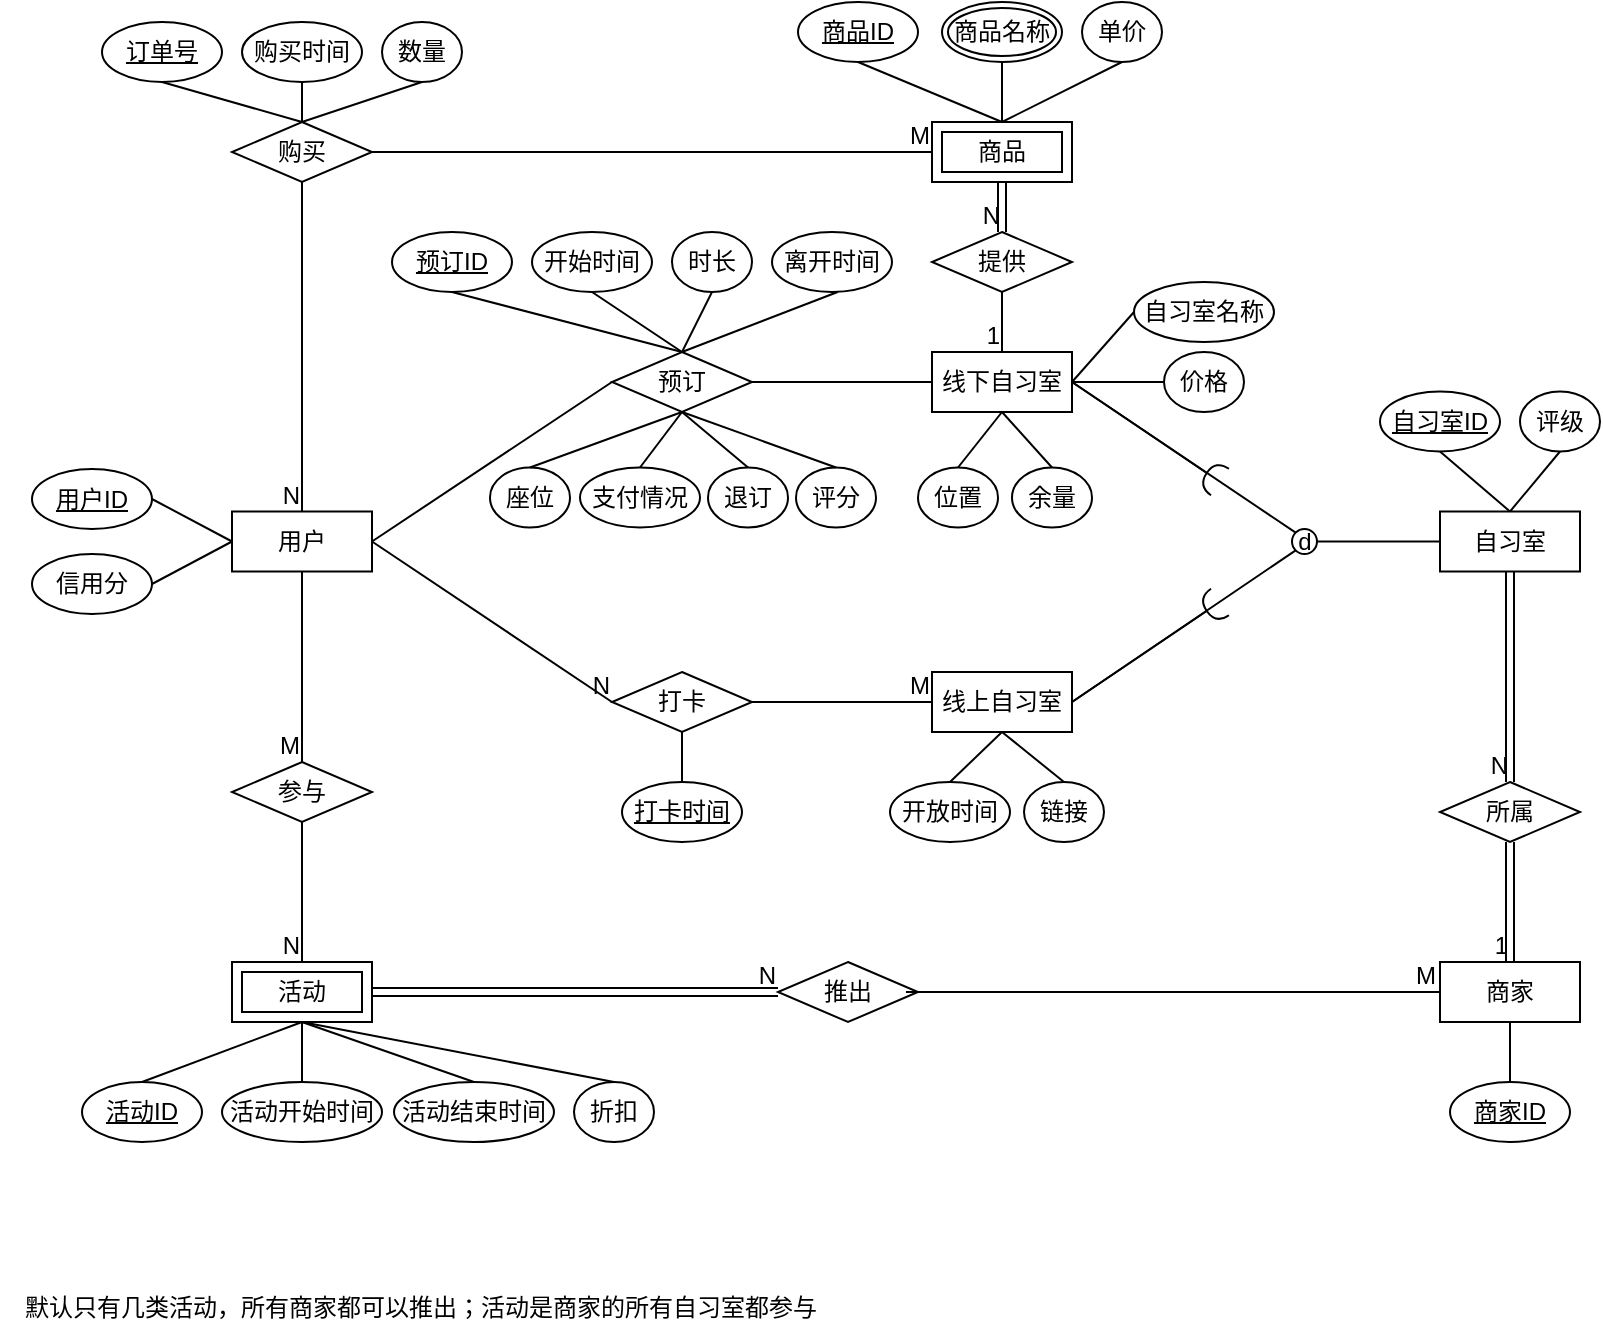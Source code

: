 <mxfile version="22.0.8" type="github">
  <diagram id="R2lEEEUBdFMjLlhIrx00" name="Page-1">
    <mxGraphModel dx="1434" dy="758" grid="1" gridSize="10" guides="1" tooltips="1" connect="1" arrows="1" fold="1" page="1" pageScale="1" pageWidth="850" pageHeight="1100" math="0" shadow="0" extFonts="Permanent Marker^https://fonts.googleapis.com/css?family=Permanent+Marker">
      <root>
        <mxCell id="0" />
        <mxCell id="1" parent="0" />
        <mxCell id="6-vCffH0rU1hF1be56Wz-154" value="商品" style="shape=ext;margin=3;double=1;whiteSpace=wrap;html=1;align=center;" vertex="1" parent="1">
          <mxGeometry x="486" y="70" width="70" height="30" as="geometry" />
        </mxCell>
        <mxCell id="6-vCffH0rU1hF1be56Wz-153" value="活动" style="shape=ext;margin=3;double=1;whiteSpace=wrap;html=1;align=center;" vertex="1" parent="1">
          <mxGeometry x="136" y="490" width="70" height="30" as="geometry" />
        </mxCell>
        <mxCell id="6-vCffH0rU1hF1be56Wz-1" value="线上自习室" style="whiteSpace=wrap;html=1;align=center;" vertex="1" parent="1">
          <mxGeometry x="486" y="345" width="70" height="30" as="geometry" />
        </mxCell>
        <mxCell id="6-vCffH0rU1hF1be56Wz-2" value="用户" style="whiteSpace=wrap;html=1;align=center;" vertex="1" parent="1">
          <mxGeometry x="136" y="264.75" width="70" height="30" as="geometry" />
        </mxCell>
        <mxCell id="6-vCffH0rU1hF1be56Wz-4" value="商家" style="whiteSpace=wrap;html=1;align=center;" vertex="1" parent="1">
          <mxGeometry x="740" y="490" width="70" height="30" as="geometry" />
        </mxCell>
        <mxCell id="6-vCffH0rU1hF1be56Wz-6" value="打卡" style="shape=rhombus;perimeter=rhombusPerimeter;whiteSpace=wrap;html=1;align=center;" vertex="1" parent="1">
          <mxGeometry x="326" y="345" width="70" height="30" as="geometry" />
        </mxCell>
        <mxCell id="6-vCffH0rU1hF1be56Wz-7" value="线下自习室" style="whiteSpace=wrap;html=1;align=center;" vertex="1" parent="1">
          <mxGeometry x="486" y="185" width="70" height="30" as="geometry" />
        </mxCell>
        <mxCell id="6-vCffH0rU1hF1be56Wz-8" value="自习室" style="whiteSpace=wrap;html=1;align=center;" vertex="1" parent="1">
          <mxGeometry x="740" y="264.75" width="70" height="30" as="geometry" />
        </mxCell>
        <mxCell id="6-vCffH0rU1hF1be56Wz-13" value="" style="endArrow=none;html=1;rounded=0;entryX=1;entryY=0.5;entryDx=0;entryDy=0;startArrow=halfCircle;startFill=0;sourcePerimeterSpacing=0;strokeWidth=1;" edge="1" parent="1" target="6-vCffH0rU1hF1be56Wz-7">
          <mxGeometry relative="1" as="geometry">
            <mxPoint x="630" y="250" as="sourcePoint" />
            <mxPoint x="90" y="660.0" as="targetPoint" />
            <Array as="points" />
          </mxGeometry>
        </mxCell>
        <mxCell id="6-vCffH0rU1hF1be56Wz-16" value="" style="endArrow=none;html=1;rounded=0;entryX=1;entryY=0.5;entryDx=0;entryDy=0;startArrow=halfCircle;startFill=0;sourcePerimeterSpacing=0;strokeWidth=1;" edge="1" parent="1" target="6-vCffH0rU1hF1be56Wz-1">
          <mxGeometry relative="1" as="geometry">
            <mxPoint x="630" y="310" as="sourcePoint" />
            <mxPoint x="110" y="600.0" as="targetPoint" />
            <Array as="points" />
          </mxGeometry>
        </mxCell>
        <mxCell id="6-vCffH0rU1hF1be56Wz-18" value="" style="endArrow=none;html=1;rounded=0;exitX=0;exitY=1;exitDx=0;exitDy=0;entryX=1;entryY=0.5;entryDx=0;entryDy=0;" edge="1" parent="1" source="6-vCffH0rU1hF1be56Wz-19" target="6-vCffH0rU1hF1be56Wz-1">
          <mxGeometry relative="1" as="geometry">
            <mxPoint x="618.496" y="252.416" as="sourcePoint" />
            <mxPoint x="646" y="230" as="targetPoint" />
          </mxGeometry>
        </mxCell>
        <mxCell id="6-vCffH0rU1hF1be56Wz-20" value="" style="endArrow=none;html=1;rounded=0;" edge="1" parent="1" source="6-vCffH0rU1hF1be56Wz-8" target="6-vCffH0rU1hF1be56Wz-19">
          <mxGeometry relative="1" as="geometry">
            <mxPoint x="606" y="260" as="sourcePoint" />
            <mxPoint x="646" y="230" as="targetPoint" />
          </mxGeometry>
        </mxCell>
        <mxCell id="6-vCffH0rU1hF1be56Wz-19" value="d" style="ellipse;whiteSpace=wrap;html=1;aspect=fixed;" vertex="1" parent="1">
          <mxGeometry x="666" y="273.5" width="12.5" height="12.5" as="geometry" />
        </mxCell>
        <mxCell id="6-vCffH0rU1hF1be56Wz-21" value="" style="endArrow=none;html=1;rounded=0;entryX=1;entryY=0.5;entryDx=0;entryDy=0;exitX=0;exitY=0;exitDx=0;exitDy=0;" edge="1" parent="1" source="6-vCffH0rU1hF1be56Wz-19" target="6-vCffH0rU1hF1be56Wz-7">
          <mxGeometry relative="1" as="geometry">
            <mxPoint x="436" y="370" as="sourcePoint" />
            <mxPoint x="676" y="225" as="targetPoint" />
          </mxGeometry>
        </mxCell>
        <mxCell id="6-vCffH0rU1hF1be56Wz-24" value="预订" style="shape=rhombus;perimeter=rhombusPerimeter;whiteSpace=wrap;html=1;align=center;" vertex="1" parent="1">
          <mxGeometry x="326" y="185" width="70" height="30" as="geometry" />
        </mxCell>
        <mxCell id="6-vCffH0rU1hF1be56Wz-28" value="购买" style="shape=rhombus;perimeter=rhombusPerimeter;whiteSpace=wrap;html=1;align=center;" vertex="1" parent="1">
          <mxGeometry x="136" y="70" width="70" height="30" as="geometry" />
        </mxCell>
        <mxCell id="6-vCffH0rU1hF1be56Wz-31" value="提供" style="shape=rhombus;perimeter=rhombusPerimeter;whiteSpace=wrap;html=1;align=center;" vertex="1" parent="1">
          <mxGeometry x="486" y="125" width="70" height="30" as="geometry" />
        </mxCell>
        <mxCell id="6-vCffH0rU1hF1be56Wz-34" value="所属" style="shape=rhombus;perimeter=rhombusPerimeter;whiteSpace=wrap;html=1;align=center;" vertex="1" parent="1">
          <mxGeometry x="740" y="400" width="70" height="30" as="geometry" />
        </mxCell>
        <mxCell id="6-vCffH0rU1hF1be56Wz-41" value="推出" style="shape=rhombus;perimeter=rhombusPerimeter;whiteSpace=wrap;html=1;align=center;" vertex="1" parent="1">
          <mxGeometry x="409" y="490" width="70" height="30" as="geometry" />
        </mxCell>
        <mxCell id="6-vCffH0rU1hF1be56Wz-44" value="参与" style="shape=rhombus;perimeter=rhombusPerimeter;whiteSpace=wrap;html=1;align=center;" vertex="1" parent="1">
          <mxGeometry x="136" y="390" width="70" height="30" as="geometry" />
        </mxCell>
        <mxCell id="6-vCffH0rU1hF1be56Wz-49" value="" style="endArrow=none;html=1;rounded=0;exitX=1;exitY=0.5;exitDx=0;exitDy=0;entryX=0;entryY=0.5;entryDx=0;entryDy=0;" edge="1" parent="1" source="6-vCffH0rU1hF1be56Wz-2" target="6-vCffH0rU1hF1be56Wz-24">
          <mxGeometry width="50" height="50" relative="1" as="geometry">
            <mxPoint x="236" y="270" as="sourcePoint" />
            <mxPoint x="576" y="330" as="targetPoint" />
          </mxGeometry>
        </mxCell>
        <mxCell id="6-vCffH0rU1hF1be56Wz-51" value="" style="endArrow=none;html=1;rounded=0;exitX=1;exitY=0.5;exitDx=0;exitDy=0;entryX=0;entryY=0.5;entryDx=0;entryDy=0;" edge="1" parent="1" source="6-vCffH0rU1hF1be56Wz-24" target="6-vCffH0rU1hF1be56Wz-7">
          <mxGeometry width="50" height="50" relative="1" as="geometry">
            <mxPoint x="216" y="235" as="sourcePoint" />
            <mxPoint x="336" y="235" as="targetPoint" />
          </mxGeometry>
        </mxCell>
        <mxCell id="6-vCffH0rU1hF1be56Wz-63" value="" style="endArrow=none;html=1;rounded=0;exitX=1;exitY=0.5;exitDx=0;exitDy=0;entryX=0;entryY=0.5;entryDx=0;entryDy=0;" edge="1" parent="1" source="6-vCffH0rU1hF1be56Wz-96" target="6-vCffH0rU1hF1be56Wz-2">
          <mxGeometry width="50" height="50" relative="1" as="geometry">
            <mxPoint x="94" y="258.5" as="sourcePoint" />
            <mxPoint x="406" y="210" as="targetPoint" />
          </mxGeometry>
        </mxCell>
        <mxCell id="6-vCffH0rU1hF1be56Wz-64" value="单价" style="ellipse;whiteSpace=wrap;html=1;align=center;" vertex="1" parent="1">
          <mxGeometry x="561" y="10" width="40" height="30" as="geometry" />
        </mxCell>
        <mxCell id="6-vCffH0rU1hF1be56Wz-65" value="商品名称" style="ellipse;shape=doubleEllipse;margin=3;whiteSpace=wrap;html=1;align=center;" vertex="1" parent="1">
          <mxGeometry x="491" y="10" width="60" height="30" as="geometry" />
        </mxCell>
        <mxCell id="6-vCffH0rU1hF1be56Wz-66" value="商品ID" style="ellipse;whiteSpace=wrap;html=1;align=center;fontStyle=4;" vertex="1" parent="1">
          <mxGeometry x="419" y="10" width="60" height="30" as="geometry" />
        </mxCell>
        <mxCell id="6-vCffH0rU1hF1be56Wz-68" value="订单号" style="ellipse;whiteSpace=wrap;html=1;align=center;fontStyle=4;" vertex="1" parent="1">
          <mxGeometry x="71" y="20" width="60" height="30" as="geometry" />
        </mxCell>
        <mxCell id="6-vCffH0rU1hF1be56Wz-69" value="数量" style="ellipse;whiteSpace=wrap;html=1;align=center;" vertex="1" parent="1">
          <mxGeometry x="211" y="20" width="40" height="30" as="geometry" />
        </mxCell>
        <mxCell id="6-vCffH0rU1hF1be56Wz-70" value="预订ID" style="ellipse;whiteSpace=wrap;html=1;align=center;fontStyle=4;" vertex="1" parent="1">
          <mxGeometry x="216" y="125" width="60" height="30" as="geometry" />
        </mxCell>
        <mxCell id="6-vCffH0rU1hF1be56Wz-72" value="开始时间" style="ellipse;whiteSpace=wrap;html=1;align=center;" vertex="1" parent="1">
          <mxGeometry x="286" y="125" width="60" height="30" as="geometry" />
        </mxCell>
        <mxCell id="6-vCffH0rU1hF1be56Wz-73" value="时长" style="ellipse;whiteSpace=wrap;html=1;align=center;" vertex="1" parent="1">
          <mxGeometry x="356" y="125" width="40" height="30" as="geometry" />
        </mxCell>
        <mxCell id="6-vCffH0rU1hF1be56Wz-74" value="离开时间" style="ellipse;whiteSpace=wrap;html=1;align=center;" vertex="1" parent="1">
          <mxGeometry x="406" y="125" width="60" height="30" as="geometry" />
        </mxCell>
        <mxCell id="6-vCffH0rU1hF1be56Wz-75" value="座位" style="ellipse;whiteSpace=wrap;html=1;align=center;" vertex="1" parent="1">
          <mxGeometry x="265" y="242.75" width="40" height="30" as="geometry" />
        </mxCell>
        <mxCell id="6-vCffH0rU1hF1be56Wz-77" value="支付情况" style="ellipse;whiteSpace=wrap;html=1;align=center;" vertex="1" parent="1">
          <mxGeometry x="310" y="242.75" width="60" height="30" as="geometry" />
        </mxCell>
        <mxCell id="6-vCffH0rU1hF1be56Wz-81" value="评分" style="ellipse;whiteSpace=wrap;html=1;align=center;" vertex="1" parent="1">
          <mxGeometry x="418" y="242.75" width="40" height="30" as="geometry" />
        </mxCell>
        <mxCell id="6-vCffH0rU1hF1be56Wz-84" value="自习室ID" style="ellipse;whiteSpace=wrap;html=1;align=center;fontStyle=4;" vertex="1" parent="1">
          <mxGeometry x="710" y="204.75" width="60" height="30" as="geometry" />
        </mxCell>
        <mxCell id="6-vCffH0rU1hF1be56Wz-85" value="位置" style="ellipse;whiteSpace=wrap;html=1;align=center;" vertex="1" parent="1">
          <mxGeometry x="479" y="242.75" width="40" height="30" as="geometry" />
        </mxCell>
        <mxCell id="6-vCffH0rU1hF1be56Wz-88" value="余量" style="ellipse;whiteSpace=wrap;html=1;align=center;" vertex="1" parent="1">
          <mxGeometry x="526" y="242.75" width="40" height="30" as="geometry" />
        </mxCell>
        <mxCell id="6-vCffH0rU1hF1be56Wz-89" value="开放时间" style="ellipse;whiteSpace=wrap;html=1;align=center;" vertex="1" parent="1">
          <mxGeometry x="465" y="400" width="60" height="30" as="geometry" />
        </mxCell>
        <mxCell id="6-vCffH0rU1hF1be56Wz-90" value="信用分" style="ellipse;whiteSpace=wrap;html=1;align=center;" vertex="1" parent="1">
          <mxGeometry x="36" y="286" width="60" height="30" as="geometry" />
        </mxCell>
        <mxCell id="6-vCffH0rU1hF1be56Wz-91" value="评级" style="ellipse;whiteSpace=wrap;html=1;align=center;" vertex="1" parent="1">
          <mxGeometry x="780" y="204.75" width="40" height="30" as="geometry" />
        </mxCell>
        <mxCell id="6-vCffH0rU1hF1be56Wz-92" value="商家ID" style="ellipse;whiteSpace=wrap;html=1;align=center;fontStyle=4;" vertex="1" parent="1">
          <mxGeometry x="745" y="550" width="60" height="30" as="geometry" />
        </mxCell>
        <mxCell id="6-vCffH0rU1hF1be56Wz-93" value="活动ID" style="ellipse;whiteSpace=wrap;html=1;align=center;fontStyle=4;" vertex="1" parent="1">
          <mxGeometry x="61" y="550" width="60" height="30" as="geometry" />
        </mxCell>
        <mxCell id="6-vCffH0rU1hF1be56Wz-94" value="活动开始时间" style="ellipse;whiteSpace=wrap;html=1;align=center;" vertex="1" parent="1">
          <mxGeometry x="131" y="550" width="80" height="30" as="geometry" />
        </mxCell>
        <mxCell id="6-vCffH0rU1hF1be56Wz-95" value="折扣" style="ellipse;whiteSpace=wrap;html=1;align=center;" vertex="1" parent="1">
          <mxGeometry x="307" y="550" width="40" height="30" as="geometry" />
        </mxCell>
        <mxCell id="6-vCffH0rU1hF1be56Wz-96" value="用户ID" style="ellipse;whiteSpace=wrap;html=1;align=center;fontStyle=4;" vertex="1" parent="1">
          <mxGeometry x="36" y="243.5" width="60" height="30" as="geometry" />
        </mxCell>
        <mxCell id="6-vCffH0rU1hF1be56Wz-97" value="退订" style="ellipse;whiteSpace=wrap;html=1;align=center;" vertex="1" parent="1">
          <mxGeometry x="374" y="242.75" width="40" height="30" as="geometry" />
        </mxCell>
        <mxCell id="6-vCffH0rU1hF1be56Wz-98" value="链接" style="ellipse;whiteSpace=wrap;html=1;align=center;" vertex="1" parent="1">
          <mxGeometry x="532" y="400" width="40" height="30" as="geometry" />
        </mxCell>
        <mxCell id="6-vCffH0rU1hF1be56Wz-100" value="打卡时间" style="ellipse;whiteSpace=wrap;html=1;align=center;fontStyle=4;" vertex="1" parent="1">
          <mxGeometry x="331" y="400" width="60" height="30" as="geometry" />
        </mxCell>
        <mxCell id="6-vCffH0rU1hF1be56Wz-101" value="自习室名称" style="ellipse;whiteSpace=wrap;html=1;align=center;" vertex="1" parent="1">
          <mxGeometry x="587" y="150" width="70" height="30" as="geometry" />
        </mxCell>
        <mxCell id="6-vCffH0rU1hF1be56Wz-102" value="价格" style="ellipse;whiteSpace=wrap;html=1;align=center;" vertex="1" parent="1">
          <mxGeometry x="602" y="185" width="40" height="30" as="geometry" />
        </mxCell>
        <mxCell id="6-vCffH0rU1hF1be56Wz-103" value="活动结束时间" style="ellipse;whiteSpace=wrap;html=1;align=center;" vertex="1" parent="1">
          <mxGeometry x="217" y="550" width="80" height="30" as="geometry" />
        </mxCell>
        <mxCell id="6-vCffH0rU1hF1be56Wz-104" value="购买时间" style="ellipse;whiteSpace=wrap;html=1;align=center;" vertex="1" parent="1">
          <mxGeometry x="141" y="20" width="60" height="30" as="geometry" />
        </mxCell>
        <mxCell id="6-vCffH0rU1hF1be56Wz-107" value="" style="endArrow=none;html=1;rounded=0;entryX=0.5;entryY=1;entryDx=0;entryDy=0;exitX=0.5;exitY=0;exitDx=0;exitDy=0;" edge="1" parent="1" source="6-vCffH0rU1hF1be56Wz-28" target="6-vCffH0rU1hF1be56Wz-68">
          <mxGeometry width="50" height="50" relative="1" as="geometry">
            <mxPoint x="410" y="370" as="sourcePoint" />
            <mxPoint x="460" y="320" as="targetPoint" />
          </mxGeometry>
        </mxCell>
        <mxCell id="6-vCffH0rU1hF1be56Wz-108" value="" style="endArrow=none;html=1;rounded=0;entryX=0.5;entryY=1;entryDx=0;entryDy=0;exitX=0.5;exitY=0;exitDx=0;exitDy=0;" edge="1" parent="1" source="6-vCffH0rU1hF1be56Wz-28" target="6-vCffH0rU1hF1be56Wz-104">
          <mxGeometry width="50" height="50" relative="1" as="geometry">
            <mxPoint x="181" y="80" as="sourcePoint" />
            <mxPoint x="136" y="60" as="targetPoint" />
          </mxGeometry>
        </mxCell>
        <mxCell id="6-vCffH0rU1hF1be56Wz-109" value="" style="endArrow=none;html=1;rounded=0;entryX=0.5;entryY=1;entryDx=0;entryDy=0;exitX=0.5;exitY=0;exitDx=0;exitDy=0;" edge="1" parent="1" source="6-vCffH0rU1hF1be56Wz-28" target="6-vCffH0rU1hF1be56Wz-69">
          <mxGeometry width="50" height="50" relative="1" as="geometry">
            <mxPoint x="191" y="90" as="sourcePoint" />
            <mxPoint x="146" y="70" as="targetPoint" />
          </mxGeometry>
        </mxCell>
        <mxCell id="6-vCffH0rU1hF1be56Wz-110" value="" style="endArrow=none;html=1;rounded=0;entryX=0.5;entryY=1;entryDx=0;entryDy=0;exitX=0.5;exitY=0;exitDx=0;exitDy=0;" edge="1" parent="1" target="6-vCffH0rU1hF1be56Wz-66">
          <mxGeometry width="50" height="50" relative="1" as="geometry">
            <mxPoint x="521" y="70" as="sourcePoint" />
            <mxPoint x="156" y="80" as="targetPoint" />
          </mxGeometry>
        </mxCell>
        <mxCell id="6-vCffH0rU1hF1be56Wz-111" value="" style="endArrow=none;html=1;rounded=0;entryX=0.5;entryY=1;entryDx=0;entryDy=0;exitX=0.5;exitY=0;exitDx=0;exitDy=0;" edge="1" parent="1" target="6-vCffH0rU1hF1be56Wz-65">
          <mxGeometry width="50" height="50" relative="1" as="geometry">
            <mxPoint x="521" y="70" as="sourcePoint" />
            <mxPoint x="166" y="90" as="targetPoint" />
          </mxGeometry>
        </mxCell>
        <mxCell id="6-vCffH0rU1hF1be56Wz-112" value="" style="endArrow=none;html=1;rounded=0;entryX=0.5;entryY=1;entryDx=0;entryDy=0;exitX=0.5;exitY=0;exitDx=0;exitDy=0;" edge="1" parent="1" target="6-vCffH0rU1hF1be56Wz-64">
          <mxGeometry width="50" height="50" relative="1" as="geometry">
            <mxPoint x="521" y="70" as="sourcePoint" />
            <mxPoint x="176" y="100" as="targetPoint" />
          </mxGeometry>
        </mxCell>
        <mxCell id="6-vCffH0rU1hF1be56Wz-113" value="" style="endArrow=none;html=1;rounded=0;exitX=0.5;exitY=1;exitDx=0;exitDy=0;entryX=0.5;entryY=0;entryDx=0;entryDy=0;" edge="1" parent="1" source="6-vCffH0rU1hF1be56Wz-70" target="6-vCffH0rU1hF1be56Wz-24">
          <mxGeometry width="50" height="50" relative="1" as="geometry">
            <mxPoint x="231" y="130" as="sourcePoint" />
            <mxPoint x="300" y="200" as="targetPoint" />
          </mxGeometry>
        </mxCell>
        <mxCell id="6-vCffH0rU1hF1be56Wz-114" value="" style="endArrow=none;html=1;rounded=0;entryX=0.5;entryY=1;entryDx=0;entryDy=0;exitX=0.5;exitY=0;exitDx=0;exitDy=0;" edge="1" parent="1" source="6-vCffH0rU1hF1be56Wz-24" target="6-vCffH0rU1hF1be56Wz-72">
          <mxGeometry width="50" height="50" relative="1" as="geometry">
            <mxPoint x="360" y="180" as="sourcePoint" />
            <mxPoint x="196" y="120" as="targetPoint" />
          </mxGeometry>
        </mxCell>
        <mxCell id="6-vCffH0rU1hF1be56Wz-115" value="" style="endArrow=none;html=1;rounded=0;entryX=0.5;entryY=1;entryDx=0;entryDy=0;exitX=0.5;exitY=0;exitDx=0;exitDy=0;" edge="1" parent="1" source="6-vCffH0rU1hF1be56Wz-24" target="6-vCffH0rU1hF1be56Wz-73">
          <mxGeometry width="50" height="50" relative="1" as="geometry">
            <mxPoint x="251" y="150" as="sourcePoint" />
            <mxPoint x="206" y="130" as="targetPoint" />
          </mxGeometry>
        </mxCell>
        <mxCell id="6-vCffH0rU1hF1be56Wz-116" value="" style="endArrow=none;html=1;rounded=0;entryX=0.547;entryY=1;entryDx=0;entryDy=0;exitX=0.5;exitY=0;exitDx=0;exitDy=0;entryPerimeter=0;" edge="1" parent="1" source="6-vCffH0rU1hF1be56Wz-24" target="6-vCffH0rU1hF1be56Wz-74">
          <mxGeometry width="50" height="50" relative="1" as="geometry">
            <mxPoint x="261" y="160" as="sourcePoint" />
            <mxPoint x="216" y="140" as="targetPoint" />
          </mxGeometry>
        </mxCell>
        <mxCell id="6-vCffH0rU1hF1be56Wz-117" value="" style="endArrow=none;html=1;rounded=0;entryX=0.5;entryY=0;entryDx=0;entryDy=0;exitX=0.5;exitY=1;exitDx=0;exitDy=0;" edge="1" parent="1" source="6-vCffH0rU1hF1be56Wz-24" target="6-vCffH0rU1hF1be56Wz-81">
          <mxGeometry width="50" height="50" relative="1" as="geometry">
            <mxPoint x="271" y="170" as="sourcePoint" />
            <mxPoint x="226" y="150" as="targetPoint" />
          </mxGeometry>
        </mxCell>
        <mxCell id="6-vCffH0rU1hF1be56Wz-118" value="" style="endArrow=none;html=1;rounded=0;entryX=0.5;entryY=0;entryDx=0;entryDy=0;exitX=0.5;exitY=1;exitDx=0;exitDy=0;" edge="1" parent="1" source="6-vCffH0rU1hF1be56Wz-24" target="6-vCffH0rU1hF1be56Wz-75">
          <mxGeometry width="50" height="50" relative="1" as="geometry">
            <mxPoint x="281" y="180" as="sourcePoint" />
            <mxPoint x="236" y="160" as="targetPoint" />
          </mxGeometry>
        </mxCell>
        <mxCell id="6-vCffH0rU1hF1be56Wz-119" value="" style="endArrow=none;html=1;rounded=0;entryX=0.5;entryY=0;entryDx=0;entryDy=0;exitX=0.5;exitY=1;exitDx=0;exitDy=0;" edge="1" parent="1" source="6-vCffH0rU1hF1be56Wz-24" target="6-vCffH0rU1hF1be56Wz-77">
          <mxGeometry width="50" height="50" relative="1" as="geometry">
            <mxPoint x="291" y="190" as="sourcePoint" />
            <mxPoint x="246" y="170" as="targetPoint" />
          </mxGeometry>
        </mxCell>
        <mxCell id="6-vCffH0rU1hF1be56Wz-120" value="" style="endArrow=none;html=1;rounded=0;entryX=0.5;entryY=1;entryDx=0;entryDy=0;exitX=0.5;exitY=0;exitDx=0;exitDy=0;" edge="1" parent="1" source="6-vCffH0rU1hF1be56Wz-97" target="6-vCffH0rU1hF1be56Wz-24">
          <mxGeometry width="50" height="50" relative="1" as="geometry">
            <mxPoint x="301" y="200" as="sourcePoint" />
            <mxPoint x="256" y="180" as="targetPoint" />
          </mxGeometry>
        </mxCell>
        <mxCell id="6-vCffH0rU1hF1be56Wz-121" value="" style="endArrow=none;html=1;rounded=0;entryX=0.5;entryY=1;entryDx=0;entryDy=0;exitX=0.5;exitY=0;exitDx=0;exitDy=0;" edge="1" parent="1" source="6-vCffH0rU1hF1be56Wz-85" target="6-vCffH0rU1hF1be56Wz-7">
          <mxGeometry width="50" height="50" relative="1" as="geometry">
            <mxPoint x="311" y="210" as="sourcePoint" />
            <mxPoint x="266" y="190" as="targetPoint" />
          </mxGeometry>
        </mxCell>
        <mxCell id="6-vCffH0rU1hF1be56Wz-122" value="" style="endArrow=none;html=1;rounded=0;exitX=0.5;exitY=0;exitDx=0;exitDy=0;entryX=0.5;entryY=1;entryDx=0;entryDy=0;" edge="1" parent="1" source="6-vCffH0rU1hF1be56Wz-88" target="6-vCffH0rU1hF1be56Wz-7">
          <mxGeometry width="50" height="50" relative="1" as="geometry">
            <mxPoint x="321" y="220" as="sourcePoint" />
            <mxPoint x="520" y="220" as="targetPoint" />
          </mxGeometry>
        </mxCell>
        <mxCell id="6-vCffH0rU1hF1be56Wz-123" value="" style="endArrow=none;html=1;rounded=0;entryX=1;entryY=0.5;entryDx=0;entryDy=0;exitX=0;exitY=0.5;exitDx=0;exitDy=0;" edge="1" parent="1" source="6-vCffH0rU1hF1be56Wz-102" target="6-vCffH0rU1hF1be56Wz-7">
          <mxGeometry width="50" height="50" relative="1" as="geometry">
            <mxPoint x="331" y="230" as="sourcePoint" />
            <mxPoint x="286" y="210" as="targetPoint" />
          </mxGeometry>
        </mxCell>
        <mxCell id="6-vCffH0rU1hF1be56Wz-124" value="" style="endArrow=none;html=1;rounded=0;entryX=1;entryY=0.5;entryDx=0;entryDy=0;exitX=0;exitY=0.5;exitDx=0;exitDy=0;" edge="1" parent="1" source="6-vCffH0rU1hF1be56Wz-101" target="6-vCffH0rU1hF1be56Wz-7">
          <mxGeometry width="50" height="50" relative="1" as="geometry">
            <mxPoint x="341" y="240" as="sourcePoint" />
            <mxPoint x="296" y="220" as="targetPoint" />
          </mxGeometry>
        </mxCell>
        <mxCell id="6-vCffH0rU1hF1be56Wz-125" value="" style="endArrow=none;html=1;rounded=0;entryX=0.5;entryY=1;entryDx=0;entryDy=0;exitX=0.5;exitY=0;exitDx=0;exitDy=0;" edge="1" parent="1" source="6-vCffH0rU1hF1be56Wz-8" target="6-vCffH0rU1hF1be56Wz-84">
          <mxGeometry width="50" height="50" relative="1" as="geometry">
            <mxPoint x="351" y="250" as="sourcePoint" />
            <mxPoint x="306" y="230" as="targetPoint" />
          </mxGeometry>
        </mxCell>
        <mxCell id="6-vCffH0rU1hF1be56Wz-126" value="" style="endArrow=none;html=1;rounded=0;entryX=0.5;entryY=1;entryDx=0;entryDy=0;exitX=0.5;exitY=0;exitDx=0;exitDy=0;" edge="1" parent="1" source="6-vCffH0rU1hF1be56Wz-8" target="6-vCffH0rU1hF1be56Wz-91">
          <mxGeometry width="50" height="50" relative="1" as="geometry">
            <mxPoint x="361" y="260" as="sourcePoint" />
            <mxPoint x="316" y="240" as="targetPoint" />
          </mxGeometry>
        </mxCell>
        <mxCell id="6-vCffH0rU1hF1be56Wz-127" value="" style="endArrow=none;html=1;rounded=0;entryX=0.5;entryY=0;entryDx=0;entryDy=0;exitX=0.5;exitY=1;exitDx=0;exitDy=0;" edge="1" parent="1" source="6-vCffH0rU1hF1be56Wz-4" target="6-vCffH0rU1hF1be56Wz-92">
          <mxGeometry width="50" height="50" relative="1" as="geometry">
            <mxPoint x="371" y="270" as="sourcePoint" />
            <mxPoint x="326" y="250" as="targetPoint" />
          </mxGeometry>
        </mxCell>
        <mxCell id="6-vCffH0rU1hF1be56Wz-128" value="" style="endArrow=none;html=1;rounded=0;entryX=0.5;entryY=0;entryDx=0;entryDy=0;exitX=0.5;exitY=1;exitDx=0;exitDy=0;" edge="1" parent="1" source="6-vCffH0rU1hF1be56Wz-153" target="6-vCffH0rU1hF1be56Wz-93">
          <mxGeometry width="50" height="50" relative="1" as="geometry">
            <mxPoint x="171" y="520" as="sourcePoint" />
            <mxPoint x="336" y="260" as="targetPoint" />
          </mxGeometry>
        </mxCell>
        <mxCell id="6-vCffH0rU1hF1be56Wz-129" value="" style="endArrow=none;html=1;rounded=0;entryX=0.5;entryY=0;entryDx=0;entryDy=0;exitX=0.5;exitY=1;exitDx=0;exitDy=0;" edge="1" parent="1" source="6-vCffH0rU1hF1be56Wz-153" target="6-vCffH0rU1hF1be56Wz-94">
          <mxGeometry width="50" height="50" relative="1" as="geometry">
            <mxPoint x="171" y="520" as="sourcePoint" />
            <mxPoint x="110" y="560" as="targetPoint" />
          </mxGeometry>
        </mxCell>
        <mxCell id="6-vCffH0rU1hF1be56Wz-130" value="" style="endArrow=none;html=1;rounded=0;entryX=0.5;entryY=0;entryDx=0;entryDy=0;exitX=0.5;exitY=1;exitDx=0;exitDy=0;" edge="1" parent="1" source="6-vCffH0rU1hF1be56Wz-153" target="6-vCffH0rU1hF1be56Wz-103">
          <mxGeometry width="50" height="50" relative="1" as="geometry">
            <mxPoint x="171" y="520" as="sourcePoint" />
            <mxPoint x="120" y="570" as="targetPoint" />
          </mxGeometry>
        </mxCell>
        <mxCell id="6-vCffH0rU1hF1be56Wz-131" value="" style="endArrow=none;html=1;rounded=0;entryX=0.5;entryY=0;entryDx=0;entryDy=0;exitX=0.5;exitY=1;exitDx=0;exitDy=0;" edge="1" parent="1" source="6-vCffH0rU1hF1be56Wz-153" target="6-vCffH0rU1hF1be56Wz-95">
          <mxGeometry width="50" height="50" relative="1" as="geometry">
            <mxPoint x="171" y="520" as="sourcePoint" />
            <mxPoint x="130" y="580" as="targetPoint" />
          </mxGeometry>
        </mxCell>
        <mxCell id="6-vCffH0rU1hF1be56Wz-132" value="" style="endArrow=none;html=1;rounded=0;exitX=1;exitY=0.5;exitDx=0;exitDy=0;entryX=0;entryY=0.5;entryDx=0;entryDy=0;" edge="1" parent="1" source="6-vCffH0rU1hF1be56Wz-90" target="6-vCffH0rU1hF1be56Wz-2">
          <mxGeometry width="50" height="50" relative="1" as="geometry">
            <mxPoint x="106" y="269" as="sourcePoint" />
            <mxPoint x="146" y="290" as="targetPoint" />
          </mxGeometry>
        </mxCell>
        <mxCell id="6-vCffH0rU1hF1be56Wz-133" value="" style="endArrow=none;html=1;rounded=0;exitX=0.5;exitY=1;exitDx=0;exitDy=0;entryX=0.5;entryY=0;entryDx=0;entryDy=0;" edge="1" parent="1" source="6-vCffH0rU1hF1be56Wz-6" target="6-vCffH0rU1hF1be56Wz-100">
          <mxGeometry width="50" height="50" relative="1" as="geometry">
            <mxPoint x="116" y="279" as="sourcePoint" />
            <mxPoint x="156" y="300" as="targetPoint" />
          </mxGeometry>
        </mxCell>
        <mxCell id="6-vCffH0rU1hF1be56Wz-134" value="" style="endArrow=none;html=1;rounded=0;exitX=0.5;exitY=1;exitDx=0;exitDy=0;entryX=0.5;entryY=0;entryDx=0;entryDy=0;" edge="1" parent="1" source="6-vCffH0rU1hF1be56Wz-1" target="6-vCffH0rU1hF1be56Wz-89">
          <mxGeometry width="50" height="50" relative="1" as="geometry">
            <mxPoint x="126" y="289" as="sourcePoint" />
            <mxPoint x="166" y="310" as="targetPoint" />
          </mxGeometry>
        </mxCell>
        <mxCell id="6-vCffH0rU1hF1be56Wz-135" value="" style="endArrow=none;html=1;rounded=0;entryX=0.5;entryY=0;entryDx=0;entryDy=0;exitX=0.5;exitY=1;exitDx=0;exitDy=0;" edge="1" parent="1" source="6-vCffH0rU1hF1be56Wz-1" target="6-vCffH0rU1hF1be56Wz-98">
          <mxGeometry width="50" height="50" relative="1" as="geometry">
            <mxPoint x="520" y="380" as="sourcePoint" />
            <mxPoint x="176" y="320" as="targetPoint" />
          </mxGeometry>
        </mxCell>
        <mxCell id="6-vCffH0rU1hF1be56Wz-140" value="" style="endArrow=none;html=1;rounded=0;exitX=0.5;exitY=1;exitDx=0;exitDy=0;entryX=0.5;entryY=0;entryDx=0;entryDy=0;" edge="1" parent="1" source="6-vCffH0rU1hF1be56Wz-44" target="6-vCffH0rU1hF1be56Wz-153">
          <mxGeometry relative="1" as="geometry">
            <mxPoint x="260" y="320" as="sourcePoint" />
            <mxPoint x="171" y="490" as="targetPoint" />
          </mxGeometry>
        </mxCell>
        <mxCell id="6-vCffH0rU1hF1be56Wz-141" value="N" style="resizable=0;html=1;whiteSpace=wrap;align=right;verticalAlign=bottom;" connectable="0" vertex="1" parent="6-vCffH0rU1hF1be56Wz-140">
          <mxGeometry x="1" relative="1" as="geometry" />
        </mxCell>
        <mxCell id="6-vCffH0rU1hF1be56Wz-142" value="" style="endArrow=none;html=1;rounded=0;exitX=0.5;exitY=1;exitDx=0;exitDy=0;entryX=0.5;entryY=0;entryDx=0;entryDy=0;" edge="1" parent="1" source="6-vCffH0rU1hF1be56Wz-2" target="6-vCffH0rU1hF1be56Wz-44">
          <mxGeometry relative="1" as="geometry">
            <mxPoint x="260" y="320" as="sourcePoint" />
            <mxPoint x="420" y="320" as="targetPoint" />
          </mxGeometry>
        </mxCell>
        <mxCell id="6-vCffH0rU1hF1be56Wz-143" value="M" style="resizable=0;html=1;whiteSpace=wrap;align=right;verticalAlign=bottom;" connectable="0" vertex="1" parent="6-vCffH0rU1hF1be56Wz-142">
          <mxGeometry x="1" relative="1" as="geometry" />
        </mxCell>
        <mxCell id="6-vCffH0rU1hF1be56Wz-144" value="" style="shape=link;html=1;rounded=0;exitX=1;exitY=0.5;exitDx=0;exitDy=0;entryX=0;entryY=0.5;entryDx=0;entryDy=0;" edge="1" parent="1" target="6-vCffH0rU1hF1be56Wz-41">
          <mxGeometry relative="1" as="geometry">
            <mxPoint x="206" y="505" as="sourcePoint" />
            <mxPoint x="400" y="510" as="targetPoint" />
          </mxGeometry>
        </mxCell>
        <mxCell id="6-vCffH0rU1hF1be56Wz-145" value="N" style="resizable=0;html=1;whiteSpace=wrap;align=right;verticalAlign=bottom;" connectable="0" vertex="1" parent="6-vCffH0rU1hF1be56Wz-144">
          <mxGeometry x="1" relative="1" as="geometry" />
        </mxCell>
        <mxCell id="6-vCffH0rU1hF1be56Wz-146" value="" style="endArrow=none;html=1;rounded=0;exitX=0.914;exitY=0.5;exitDx=0;exitDy=0;exitPerimeter=0;entryX=0;entryY=0.5;entryDx=0;entryDy=0;" edge="1" parent="1" source="6-vCffH0rU1hF1be56Wz-41" target="6-vCffH0rU1hF1be56Wz-4">
          <mxGeometry relative="1" as="geometry">
            <mxPoint x="260" y="320" as="sourcePoint" />
            <mxPoint x="420" y="320" as="targetPoint" />
          </mxGeometry>
        </mxCell>
        <mxCell id="6-vCffH0rU1hF1be56Wz-147" value="M" style="resizable=0;html=1;whiteSpace=wrap;align=right;verticalAlign=bottom;" connectable="0" vertex="1" parent="6-vCffH0rU1hF1be56Wz-146">
          <mxGeometry x="1" relative="1" as="geometry" />
        </mxCell>
        <mxCell id="6-vCffH0rU1hF1be56Wz-148" value="默认只有几类活动，所有商家都可以推出；活动是商家的所有自习室都参与" style="text;html=1;align=center;verticalAlign=middle;resizable=0;points=[];autosize=1;strokeColor=none;fillColor=none;" vertex="1" parent="1">
          <mxGeometry x="20" y="648" width="420" height="30" as="geometry" />
        </mxCell>
        <mxCell id="6-vCffH0rU1hF1be56Wz-149" value="" style="shape=link;html=1;rounded=0;exitX=0.5;exitY=1;exitDx=0;exitDy=0;entryX=0.5;entryY=0;entryDx=0;entryDy=0;" edge="1" parent="1" source="6-vCffH0rU1hF1be56Wz-34" target="6-vCffH0rU1hF1be56Wz-4">
          <mxGeometry relative="1" as="geometry">
            <mxPoint x="260" y="320" as="sourcePoint" />
            <mxPoint x="680" y="470" as="targetPoint" />
          </mxGeometry>
        </mxCell>
        <mxCell id="6-vCffH0rU1hF1be56Wz-150" value="1" style="resizable=0;html=1;whiteSpace=wrap;align=right;verticalAlign=bottom;" connectable="0" vertex="1" parent="6-vCffH0rU1hF1be56Wz-149">
          <mxGeometry x="1" relative="1" as="geometry" />
        </mxCell>
        <mxCell id="6-vCffH0rU1hF1be56Wz-151" value="" style="shape=link;html=1;rounded=0;entryX=0.5;entryY=0;entryDx=0;entryDy=0;exitX=0.5;exitY=1;exitDx=0;exitDy=0;" edge="1" parent="1" source="6-vCffH0rU1hF1be56Wz-8" target="6-vCffH0rU1hF1be56Wz-34">
          <mxGeometry relative="1" as="geometry">
            <mxPoint x="260" y="320" as="sourcePoint" />
            <mxPoint x="420" y="320" as="targetPoint" />
          </mxGeometry>
        </mxCell>
        <mxCell id="6-vCffH0rU1hF1be56Wz-152" value="N" style="resizable=0;html=1;whiteSpace=wrap;align=right;verticalAlign=bottom;" connectable="0" vertex="1" parent="6-vCffH0rU1hF1be56Wz-151">
          <mxGeometry x="1" relative="1" as="geometry" />
        </mxCell>
        <mxCell id="6-vCffH0rU1hF1be56Wz-155" value="" style="endArrow=none;html=1;rounded=0;exitX=0.5;exitY=1;exitDx=0;exitDy=0;" edge="1" parent="1" source="6-vCffH0rU1hF1be56Wz-31" target="6-vCffH0rU1hF1be56Wz-7">
          <mxGeometry relative="1" as="geometry">
            <mxPoint x="220" y="200" as="sourcePoint" />
            <mxPoint x="380" y="200" as="targetPoint" />
          </mxGeometry>
        </mxCell>
        <mxCell id="6-vCffH0rU1hF1be56Wz-156" value="1" style="resizable=0;html=1;whiteSpace=wrap;align=right;verticalAlign=bottom;" connectable="0" vertex="1" parent="6-vCffH0rU1hF1be56Wz-155">
          <mxGeometry x="1" relative="1" as="geometry" />
        </mxCell>
        <mxCell id="6-vCffH0rU1hF1be56Wz-159" value="" style="shape=link;html=1;rounded=0;exitX=0.5;exitY=1;exitDx=0;exitDy=0;entryX=0.5;entryY=0;entryDx=0;entryDy=0;" edge="1" parent="1" source="6-vCffH0rU1hF1be56Wz-154" target="6-vCffH0rU1hF1be56Wz-31">
          <mxGeometry relative="1" as="geometry">
            <mxPoint x="220" y="200" as="sourcePoint" />
            <mxPoint x="380" y="200" as="targetPoint" />
          </mxGeometry>
        </mxCell>
        <mxCell id="6-vCffH0rU1hF1be56Wz-160" value="N" style="resizable=0;html=1;whiteSpace=wrap;align=right;verticalAlign=bottom;" connectable="0" vertex="1" parent="6-vCffH0rU1hF1be56Wz-159">
          <mxGeometry x="1" relative="1" as="geometry" />
        </mxCell>
        <mxCell id="6-vCffH0rU1hF1be56Wz-165" value="" style="endArrow=none;html=1;rounded=0;exitX=1;exitY=0.5;exitDx=0;exitDy=0;entryX=0;entryY=0.5;entryDx=0;entryDy=0;" edge="1" parent="1" source="6-vCffH0rU1hF1be56Wz-6" target="6-vCffH0rU1hF1be56Wz-1">
          <mxGeometry relative="1" as="geometry">
            <mxPoint x="140" y="170" as="sourcePoint" />
            <mxPoint x="300" y="170" as="targetPoint" />
          </mxGeometry>
        </mxCell>
        <mxCell id="6-vCffH0rU1hF1be56Wz-166" value="M" style="resizable=0;html=1;whiteSpace=wrap;align=right;verticalAlign=bottom;" connectable="0" vertex="1" parent="6-vCffH0rU1hF1be56Wz-165">
          <mxGeometry x="1" relative="1" as="geometry" />
        </mxCell>
        <mxCell id="6-vCffH0rU1hF1be56Wz-167" value="" style="endArrow=none;html=1;rounded=0;exitX=1;exitY=0.5;exitDx=0;exitDy=0;entryX=0;entryY=0.5;entryDx=0;entryDy=0;" edge="1" parent="1" source="6-vCffH0rU1hF1be56Wz-2" target="6-vCffH0rU1hF1be56Wz-6">
          <mxGeometry relative="1" as="geometry">
            <mxPoint x="210" y="280" as="sourcePoint" />
            <mxPoint x="300" y="170" as="targetPoint" />
          </mxGeometry>
        </mxCell>
        <mxCell id="6-vCffH0rU1hF1be56Wz-168" value="N" style="resizable=0;html=1;whiteSpace=wrap;align=right;verticalAlign=bottom;" connectable="0" vertex="1" parent="6-vCffH0rU1hF1be56Wz-167">
          <mxGeometry x="1" relative="1" as="geometry" />
        </mxCell>
        <mxCell id="6-vCffH0rU1hF1be56Wz-171" value="" style="endArrow=none;html=1;rounded=0;exitX=0.5;exitY=1;exitDx=0;exitDy=0;entryX=0.5;entryY=0;entryDx=0;entryDy=0;" edge="1" parent="1" source="6-vCffH0rU1hF1be56Wz-28" target="6-vCffH0rU1hF1be56Wz-2">
          <mxGeometry relative="1" as="geometry">
            <mxPoint x="180" y="190" as="sourcePoint" />
            <mxPoint x="200" y="190" as="targetPoint" />
          </mxGeometry>
        </mxCell>
        <mxCell id="6-vCffH0rU1hF1be56Wz-172" value="N" style="resizable=0;html=1;whiteSpace=wrap;align=right;verticalAlign=bottom;" connectable="0" vertex="1" parent="6-vCffH0rU1hF1be56Wz-171">
          <mxGeometry x="1" relative="1" as="geometry" />
        </mxCell>
        <mxCell id="6-vCffH0rU1hF1be56Wz-175" value="" style="endArrow=none;html=1;rounded=0;exitX=1;exitY=0.5;exitDx=0;exitDy=0;entryX=0;entryY=0.5;entryDx=0;entryDy=0;" edge="1" parent="1" source="6-vCffH0rU1hF1be56Wz-28" target="6-vCffH0rU1hF1be56Wz-154">
          <mxGeometry relative="1" as="geometry">
            <mxPoint x="180" y="190" as="sourcePoint" />
            <mxPoint x="340" y="190" as="targetPoint" />
          </mxGeometry>
        </mxCell>
        <mxCell id="6-vCffH0rU1hF1be56Wz-176" value="M" style="resizable=0;html=1;whiteSpace=wrap;align=right;verticalAlign=bottom;" connectable="0" vertex="1" parent="6-vCffH0rU1hF1be56Wz-175">
          <mxGeometry x="1" relative="1" as="geometry" />
        </mxCell>
      </root>
    </mxGraphModel>
  </diagram>
</mxfile>
